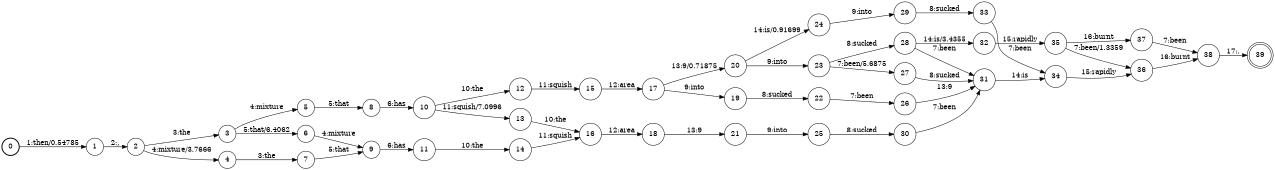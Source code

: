 digraph FST {
rankdir = LR;
size = "8.5,11";
label = "";
center = 1;
orientation = Portrait;
ranksep = "0.4";
nodesep = "0.25";
0 [label = "0", shape = circle, style = bold, fontsize = 14]
	0 -> 1 [label = "1:then/0.54785", fontsize = 14];
1 [label = "1", shape = circle, style = solid, fontsize = 14]
	1 -> 2 [label = "2:,", fontsize = 14];
2 [label = "2", shape = circle, style = solid, fontsize = 14]
	2 -> 3 [label = "3:the", fontsize = 14];
	2 -> 4 [label = "4:mixture/3.7666", fontsize = 14];
3 [label = "3", shape = circle, style = solid, fontsize = 14]
	3 -> 5 [label = "4:mixture", fontsize = 14];
	3 -> 6 [label = "5:that/6.4062", fontsize = 14];
4 [label = "4", shape = circle, style = solid, fontsize = 14]
	4 -> 7 [label = "3:the", fontsize = 14];
5 [label = "5", shape = circle, style = solid, fontsize = 14]
	5 -> 8 [label = "5:that", fontsize = 14];
6 [label = "6", shape = circle, style = solid, fontsize = 14]
	6 -> 9 [label = "4:mixture", fontsize = 14];
7 [label = "7", shape = circle, style = solid, fontsize = 14]
	7 -> 9 [label = "5:that", fontsize = 14];
8 [label = "8", shape = circle, style = solid, fontsize = 14]
	8 -> 10 [label = "6:has", fontsize = 14];
9 [label = "9", shape = circle, style = solid, fontsize = 14]
	9 -> 11 [label = "6:has", fontsize = 14];
10 [label = "10", shape = circle, style = solid, fontsize = 14]
	10 -> 12 [label = "10:the", fontsize = 14];
	10 -> 13 [label = "11:squish/7.0996", fontsize = 14];
11 [label = "11", shape = circle, style = solid, fontsize = 14]
	11 -> 14 [label = "10:the", fontsize = 14];
12 [label = "12", shape = circle, style = solid, fontsize = 14]
	12 -> 15 [label = "11:squish", fontsize = 14];
13 [label = "13", shape = circle, style = solid, fontsize = 14]
	13 -> 16 [label = "10:the", fontsize = 14];
14 [label = "14", shape = circle, style = solid, fontsize = 14]
	14 -> 16 [label = "11:squish", fontsize = 14];
15 [label = "15", shape = circle, style = solid, fontsize = 14]
	15 -> 17 [label = "12:area", fontsize = 14];
16 [label = "16", shape = circle, style = solid, fontsize = 14]
	16 -> 18 [label = "12:area", fontsize = 14];
17 [label = "17", shape = circle, style = solid, fontsize = 14]
	17 -> 19 [label = "9:into", fontsize = 14];
	17 -> 20 [label = "13:9/0.71875", fontsize = 14];
18 [label = "18", shape = circle, style = solid, fontsize = 14]
	18 -> 21 [label = "13:9", fontsize = 14];
19 [label = "19", shape = circle, style = solid, fontsize = 14]
	19 -> 22 [label = "8:sucked", fontsize = 14];
20 [label = "20", shape = circle, style = solid, fontsize = 14]
	20 -> 23 [label = "9:into", fontsize = 14];
	20 -> 24 [label = "14:is/0.91699", fontsize = 14];
21 [label = "21", shape = circle, style = solid, fontsize = 14]
	21 -> 25 [label = "9:into", fontsize = 14];
22 [label = "22", shape = circle, style = solid, fontsize = 14]
	22 -> 26 [label = "7:been", fontsize = 14];
23 [label = "23", shape = circle, style = solid, fontsize = 14]
	23 -> 27 [label = "7:been/5.6875", fontsize = 14];
	23 -> 28 [label = "8:sucked", fontsize = 14];
24 [label = "24", shape = circle, style = solid, fontsize = 14]
	24 -> 29 [label = "9:into", fontsize = 14];
25 [label = "25", shape = circle, style = solid, fontsize = 14]
	25 -> 30 [label = "8:sucked", fontsize = 14];
26 [label = "26", shape = circle, style = solid, fontsize = 14]
	26 -> 31 [label = "13:9", fontsize = 14];
27 [label = "27", shape = circle, style = solid, fontsize = 14]
	27 -> 31 [label = "8:sucked", fontsize = 14];
28 [label = "28", shape = circle, style = solid, fontsize = 14]
	28 -> 31 [label = "7:been", fontsize = 14];
	28 -> 32 [label = "14:is/3.4355", fontsize = 14];
29 [label = "29", shape = circle, style = solid, fontsize = 14]
	29 -> 33 [label = "8:sucked", fontsize = 14];
30 [label = "30", shape = circle, style = solid, fontsize = 14]
	30 -> 31 [label = "7:been", fontsize = 14];
31 [label = "31", shape = circle, style = solid, fontsize = 14]
	31 -> 34 [label = "14:is", fontsize = 14];
32 [label = "32", shape = circle, style = solid, fontsize = 14]
	32 -> 35 [label = "15:rapidly", fontsize = 14];
33 [label = "33", shape = circle, style = solid, fontsize = 14]
	33 -> 34 [label = "7:been", fontsize = 14];
34 [label = "34", shape = circle, style = solid, fontsize = 14]
	34 -> 36 [label = "15:rapidly", fontsize = 14];
35 [label = "35", shape = circle, style = solid, fontsize = 14]
	35 -> 36 [label = "7:been/1.3359", fontsize = 14];
	35 -> 37 [label = "16:burnt", fontsize = 14];
36 [label = "36", shape = circle, style = solid, fontsize = 14]
	36 -> 38 [label = "16:burnt", fontsize = 14];
37 [label = "37", shape = circle, style = solid, fontsize = 14]
	37 -> 38 [label = "7:been", fontsize = 14];
38 [label = "38", shape = circle, style = solid, fontsize = 14]
	38 -> 39 [label = "17:.", fontsize = 14];
39 [label = "39", shape = doublecircle, style = solid, fontsize = 14]
}
